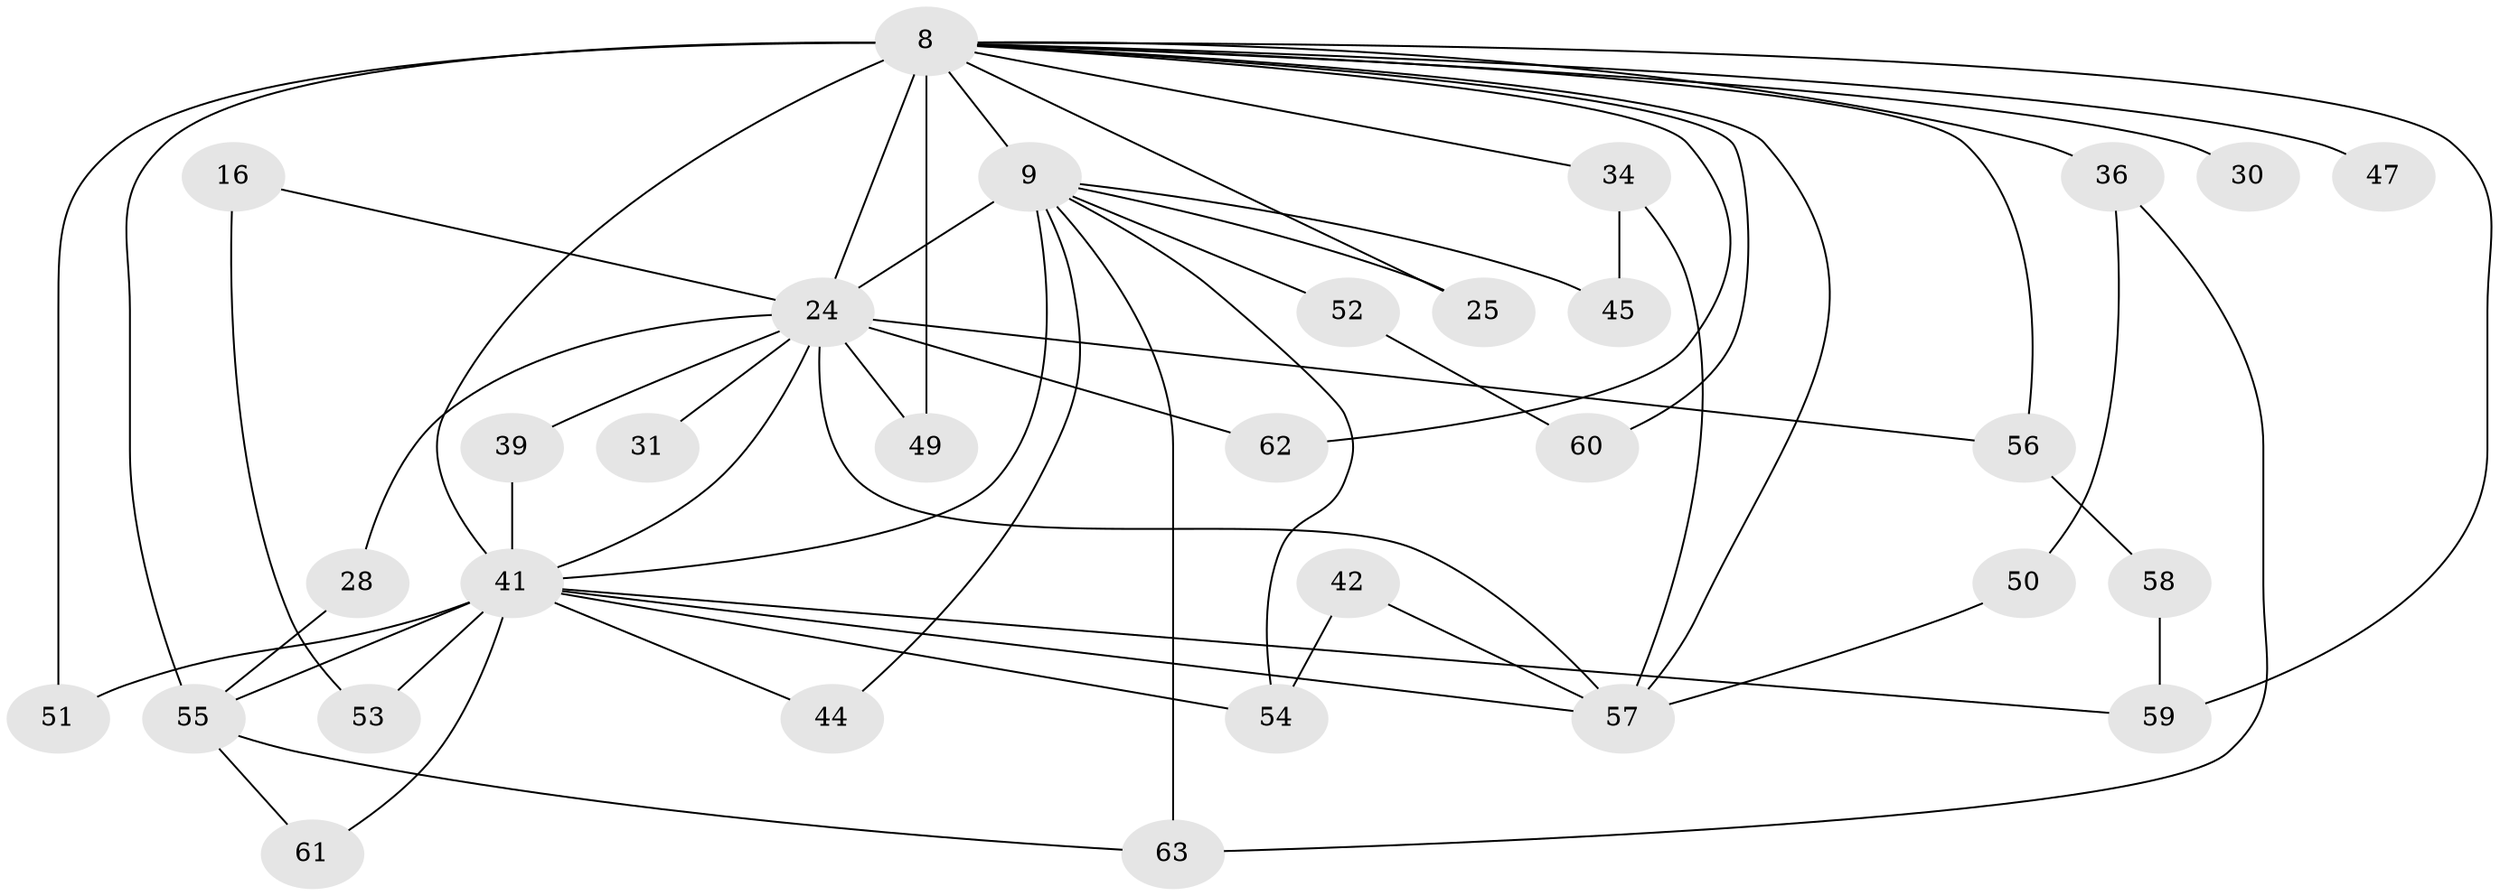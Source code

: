 // original degree distribution, {18: 0.031746031746031744, 16: 0.031746031746031744, 17: 0.031746031746031744, 11: 0.015873015873015872, 15: 0.031746031746031744, 14: 0.015873015873015872, 4: 0.1111111111111111, 7: 0.015873015873015872, 3: 0.2222222222222222, 5: 0.031746031746031744, 2: 0.4603174603174603}
// Generated by graph-tools (version 1.1) at 2025/43/03/09/25 04:43:28]
// undirected, 31 vertices, 56 edges
graph export_dot {
graph [start="1"]
  node [color=gray90,style=filled];
  8 [super="+1+3"];
  9 [super="+5"];
  16;
  24 [super="+7"];
  25;
  28;
  30;
  31;
  34 [super="+21"];
  36;
  39;
  41 [super="+40+10"];
  42;
  44;
  45;
  47;
  49 [super="+17+33"];
  50;
  51 [super="+19+20"];
  52;
  53;
  54 [super="+32"];
  55 [super="+27+43+26"];
  56 [super="+13+29"];
  57 [super="+38"];
  58;
  59 [super="+46+11"];
  60;
  61;
  62 [super="+37"];
  63 [super="+48"];
  8 -- 9 [weight=8];
  8 -- 24 [weight=9];
  8 -- 30 [weight=2];
  8 -- 36 [weight=2];
  8 -- 47 [weight=2];
  8 -- 55 [weight=5];
  8 -- 34;
  8 -- 25;
  8 -- 41 [weight=10];
  8 -- 49 [weight=4];
  8 -- 57 [weight=2];
  8 -- 59 [weight=3];
  8 -- 60;
  8 -- 62;
  8 -- 56 [weight=2];
  8 -- 51 [weight=3];
  9 -- 25;
  9 -- 44;
  9 -- 45;
  9 -- 52 [weight=2];
  9 -- 54;
  9 -- 41 [weight=5];
  9 -- 63;
  9 -- 24 [weight=4];
  16 -- 53;
  16 -- 24 [weight=2];
  24 -- 39;
  24 -- 41 [weight=4];
  24 -- 49;
  24 -- 57 [weight=3];
  24 -- 56 [weight=2];
  24 -- 28;
  24 -- 62;
  24 -- 31;
  28 -- 55;
  34 -- 45;
  34 -- 57 [weight=2];
  36 -- 50;
  36 -- 63;
  39 -- 41;
  41 -- 44;
  41 -- 53;
  41 -- 54 [weight=2];
  41 -- 61;
  41 -- 51;
  41 -- 55;
  41 -- 59;
  41 -- 57;
  42 -- 54;
  42 -- 57;
  50 -- 57;
  52 -- 60;
  55 -- 63;
  55 -- 61;
  56 -- 58;
  58 -- 59;
}
